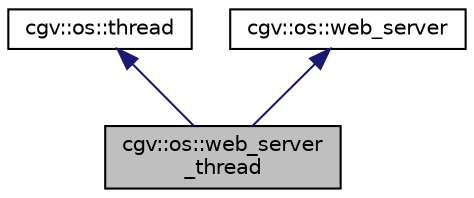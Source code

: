 digraph "cgv::os::web_server_thread"
{
  bgcolor="transparent";
  edge [fontname="Helvetica",fontsize="10",labelfontname="Helvetica",labelfontsize="10"];
  node [fontname="Helvetica",fontsize="10",shape=record];
  Node1 [label="cgv::os::web_server\l_thread",height=0.2,width=0.4,color="black", fillcolor="grey75", style="filled", fontcolor="black"];
  Node2 -> Node1 [dir="back",color="midnightblue",fontsize="10",style="solid",fontname="Helvetica"];
  Node2 [label="cgv::os::thread",height=0.2,width=0.4,color="black",URL="$a00194.html"];
  Node3 -> Node1 [dir="back",color="midnightblue",fontsize="10",style="solid",fontname="Helvetica"];
  Node3 [label="cgv::os::web_server",height=0.2,width=0.4,color="black",URL="$a00195.html",tooltip="simple interface for a web server "];
}
